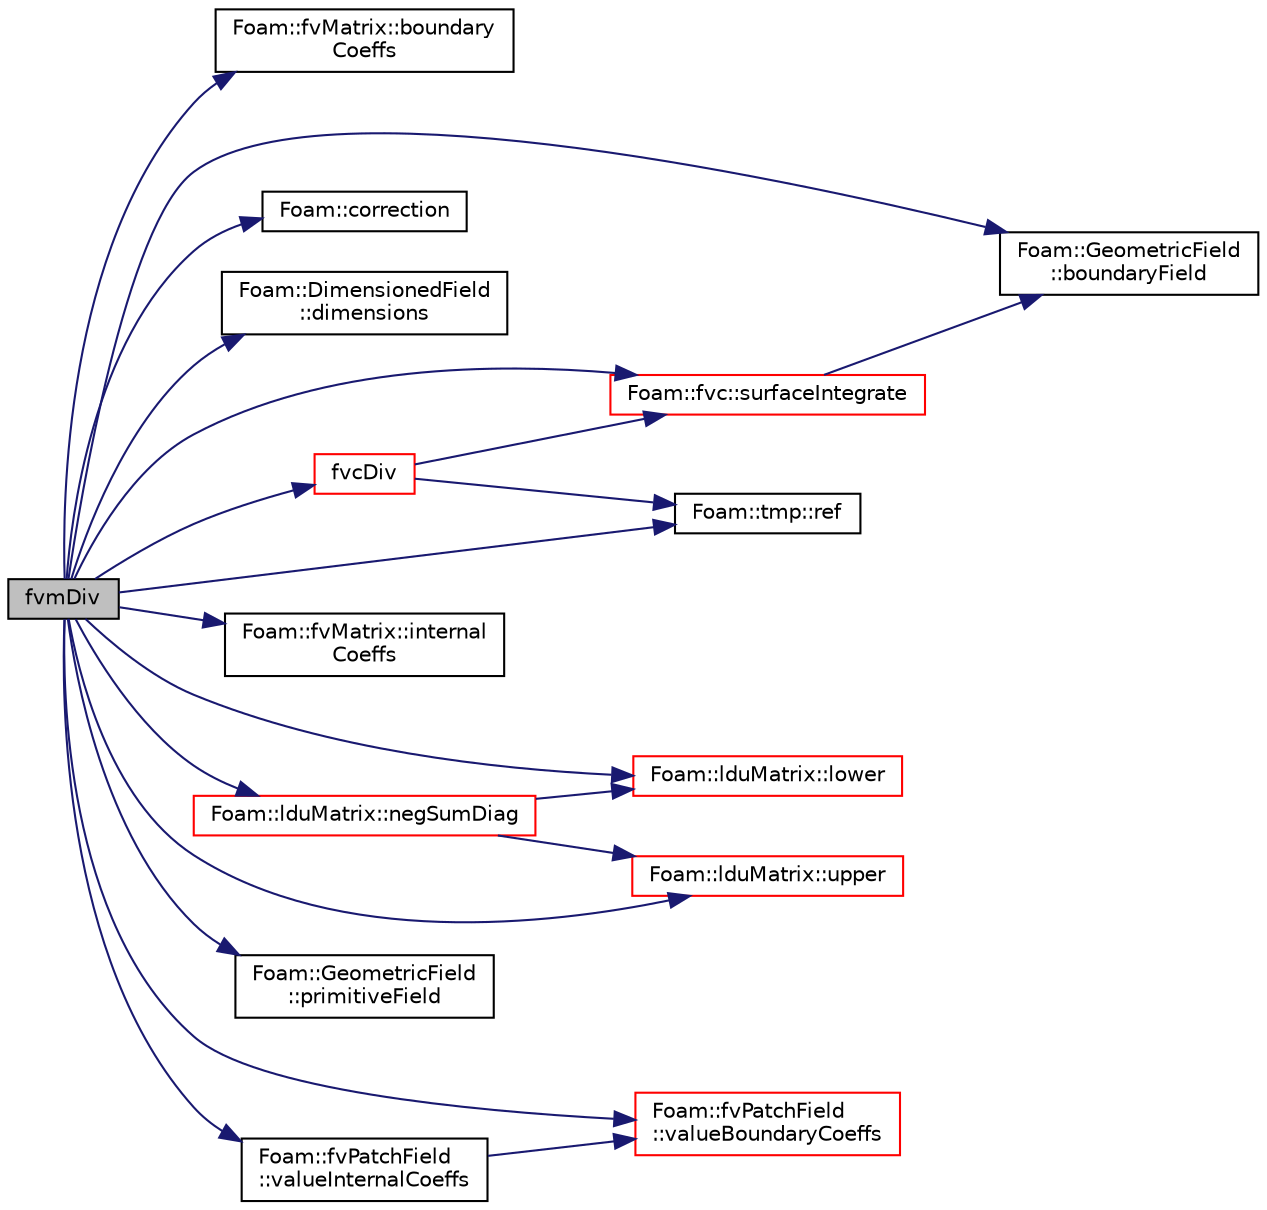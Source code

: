 digraph "fvmDiv"
{
  bgcolor="transparent";
  edge [fontname="Helvetica",fontsize="10",labelfontname="Helvetica",labelfontsize="10"];
  node [fontname="Helvetica",fontsize="10",shape=record];
  rankdir="LR";
  Node1318 [label="fvmDiv",height=0.2,width=0.4,color="black", fillcolor="grey75", style="filled", fontcolor="black"];
  Node1318 -> Node1319 [color="midnightblue",fontsize="10",style="solid",fontname="Helvetica"];
  Node1319 [label="Foam::fvMatrix::boundary\lCoeffs",height=0.2,width=0.4,color="black",URL="$a23173.html#a7afb1e50a188e5984f79504d63486d71",tooltip="fvBoundary scalar field containing pseudo-matrix coeffs "];
  Node1318 -> Node1320 [color="midnightblue",fontsize="10",style="solid",fontname="Helvetica"];
  Node1320 [label="Foam::GeometricField\l::boundaryField",height=0.2,width=0.4,color="black",URL="$a23249.html#a9ff7de36fba06b4f4f77a75142ad72b6",tooltip="Return const-reference to the boundary field. "];
  Node1318 -> Node1321 [color="midnightblue",fontsize="10",style="solid",fontname="Helvetica"];
  Node1321 [label="Foam::correction",height=0.2,width=0.4,color="black",URL="$a21851.html#aa5166e83cc970d681cdb0246482047e8",tooltip="Return the correction form of the given matrix. "];
  Node1318 -> Node1322 [color="midnightblue",fontsize="10",style="solid",fontname="Helvetica"];
  Node1322 [label="Foam::DimensionedField\l::dimensions",height=0.2,width=0.4,color="black",URL="$a27497.html#a512673c2674ca2d38885f1bb5f6994fb",tooltip="Return dimensions. "];
  Node1318 -> Node1323 [color="midnightblue",fontsize="10",style="solid",fontname="Helvetica"];
  Node1323 [label="fvcDiv",height=0.2,width=0.4,color="red",URL="$a23261.html#ad8ea4200287899e92802d7b744dd15f6"];
  Node1323 -> Node1324 [color="midnightblue",fontsize="10",style="solid",fontname="Helvetica"];
  Node1324 [label="Foam::fvc::surfaceIntegrate",height=0.2,width=0.4,color="red",URL="$a21861.html#aba5bf4c91953aa61f90bc35f6d487fd6"];
  Node1324 -> Node1320 [color="midnightblue",fontsize="10",style="solid",fontname="Helvetica"];
  Node1323 -> Node1347 [color="midnightblue",fontsize="10",style="solid",fontname="Helvetica"];
  Node1347 [label="Foam::tmp::ref",height=0.2,width=0.4,color="black",URL="$a27077.html#aeaf81e641282874cef07f5b808efc83b",tooltip="Return non-const reference or generate a fatal error. "];
  Node1318 -> Node1620 [color="midnightblue",fontsize="10",style="solid",fontname="Helvetica"];
  Node1620 [label="Foam::fvMatrix::internal\lCoeffs",height=0.2,width=0.4,color="black",URL="$a23173.html#a70f63c0b305ac3c1b02423e6e5d28115",tooltip="fvBoundary scalar field containing pseudo-matrix coeffs "];
  Node1318 -> Node1621 [color="midnightblue",fontsize="10",style="solid",fontname="Helvetica"];
  Node1621 [label="Foam::lduMatrix::lower",height=0.2,width=0.4,color="red",URL="$a27929.html#a734a4ef740d3c42f77537ecea178a161"];
  Node1318 -> Node1624 [color="midnightblue",fontsize="10",style="solid",fontname="Helvetica"];
  Node1624 [label="Foam::lduMatrix::negSumDiag",height=0.2,width=0.4,color="red",URL="$a27929.html#a7ad351a572b04686613ec1f9650ad95c"];
  Node1624 -> Node1621 [color="midnightblue",fontsize="10",style="solid",fontname="Helvetica"];
  Node1624 -> Node1628 [color="midnightblue",fontsize="10",style="solid",fontname="Helvetica"];
  Node1628 [label="Foam::lduMatrix::upper",height=0.2,width=0.4,color="red",URL="$a27929.html#a11672a767f497e24dce3ff31da13d9d0"];
  Node1318 -> Node1629 [color="midnightblue",fontsize="10",style="solid",fontname="Helvetica"];
  Node1629 [label="Foam::GeometricField\l::primitiveField",height=0.2,width=0.4,color="black",URL="$a23249.html#a3d8b34acd265b26c7d4984d1618f9ee2",tooltip="Return a const-reference to the internal field. "];
  Node1318 -> Node1347 [color="midnightblue",fontsize="10",style="solid",fontname="Helvetica"];
  Node1318 -> Node1324 [color="midnightblue",fontsize="10",style="solid",fontname="Helvetica"];
  Node1318 -> Node1628 [color="midnightblue",fontsize="10",style="solid",fontname="Helvetica"];
  Node1318 -> Node1630 [color="midnightblue",fontsize="10",style="solid",fontname="Helvetica"];
  Node1630 [label="Foam::fvPatchField\l::valueBoundaryCoeffs",height=0.2,width=0.4,color="red",URL="$a23169.html#a461dc21004dc113c43954d64ada9f447",tooltip="Return the matrix source coefficients corresponding to the. "];
  Node1318 -> Node1632 [color="midnightblue",fontsize="10",style="solid",fontname="Helvetica"];
  Node1632 [label="Foam::fvPatchField\l::valueInternalCoeffs",height=0.2,width=0.4,color="black",URL="$a23169.html#adc2222fbae74e4cbdda8c6a55e6881f1",tooltip="Return the matrix diagonal coefficients corresponding to the. "];
  Node1632 -> Node1630 [color="midnightblue",fontsize="10",style="solid",fontname="Helvetica"];
}
